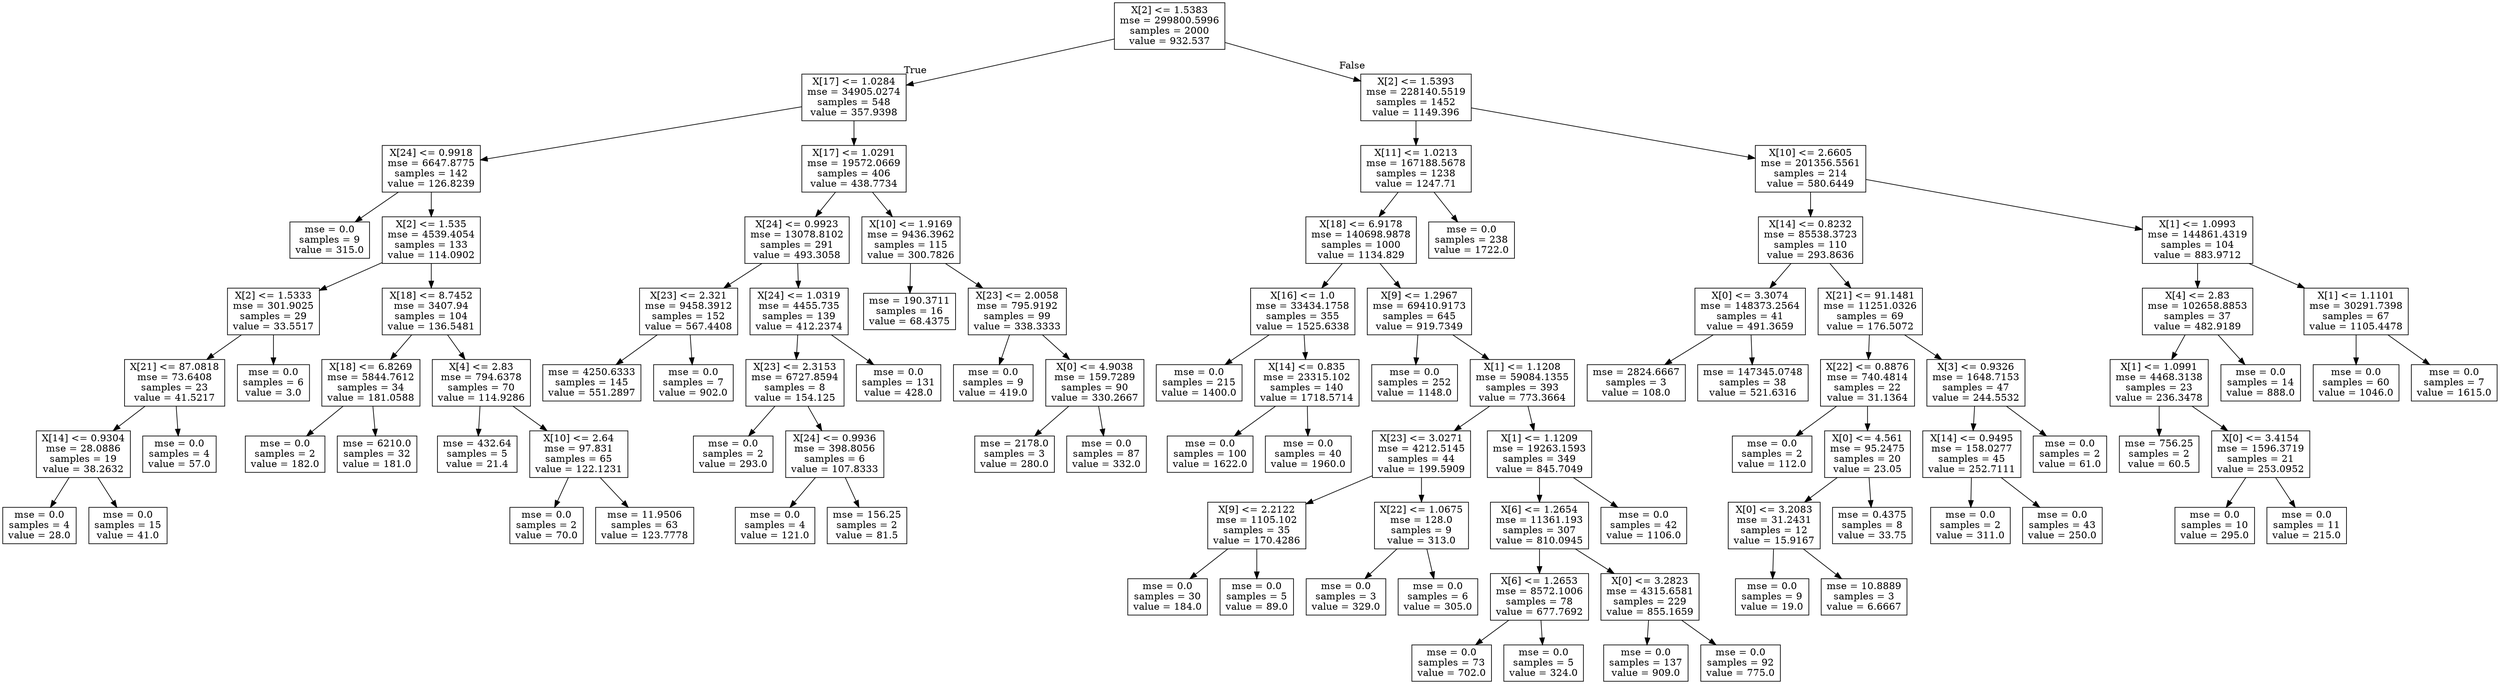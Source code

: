 digraph Tree {
node [shape=box] ;
0 [label="X[2] <= 1.5383\nmse = 299800.5996\nsamples = 2000\nvalue = 932.537"] ;
1 [label="X[17] <= 1.0284\nmse = 34905.0274\nsamples = 548\nvalue = 357.9398"] ;
0 -> 1 [labeldistance=2.5, labelangle=45, headlabel="True"] ;
2 [label="X[24] <= 0.9918\nmse = 6647.8775\nsamples = 142\nvalue = 126.8239"] ;
1 -> 2 ;
3 [label="mse = 0.0\nsamples = 9\nvalue = 315.0"] ;
2 -> 3 ;
4 [label="X[2] <= 1.535\nmse = 4539.4054\nsamples = 133\nvalue = 114.0902"] ;
2 -> 4 ;
5 [label="X[2] <= 1.5333\nmse = 301.9025\nsamples = 29\nvalue = 33.5517"] ;
4 -> 5 ;
6 [label="X[21] <= 87.0818\nmse = 73.6408\nsamples = 23\nvalue = 41.5217"] ;
5 -> 6 ;
7 [label="X[14] <= 0.9304\nmse = 28.0886\nsamples = 19\nvalue = 38.2632"] ;
6 -> 7 ;
8 [label="mse = 0.0\nsamples = 4\nvalue = 28.0"] ;
7 -> 8 ;
9 [label="mse = 0.0\nsamples = 15\nvalue = 41.0"] ;
7 -> 9 ;
10 [label="mse = 0.0\nsamples = 4\nvalue = 57.0"] ;
6 -> 10 ;
11 [label="mse = 0.0\nsamples = 6\nvalue = 3.0"] ;
5 -> 11 ;
12 [label="X[18] <= 8.7452\nmse = 3407.94\nsamples = 104\nvalue = 136.5481"] ;
4 -> 12 ;
13 [label="X[18] <= 6.8269\nmse = 5844.7612\nsamples = 34\nvalue = 181.0588"] ;
12 -> 13 ;
14 [label="mse = 0.0\nsamples = 2\nvalue = 182.0"] ;
13 -> 14 ;
15 [label="mse = 6210.0\nsamples = 32\nvalue = 181.0"] ;
13 -> 15 ;
16 [label="X[4] <= 2.83\nmse = 794.6378\nsamples = 70\nvalue = 114.9286"] ;
12 -> 16 ;
17 [label="mse = 432.64\nsamples = 5\nvalue = 21.4"] ;
16 -> 17 ;
18 [label="X[10] <= 2.64\nmse = 97.831\nsamples = 65\nvalue = 122.1231"] ;
16 -> 18 ;
19 [label="mse = 0.0\nsamples = 2\nvalue = 70.0"] ;
18 -> 19 ;
20 [label="mse = 11.9506\nsamples = 63\nvalue = 123.7778"] ;
18 -> 20 ;
21 [label="X[17] <= 1.0291\nmse = 19572.0669\nsamples = 406\nvalue = 438.7734"] ;
1 -> 21 ;
22 [label="X[24] <= 0.9923\nmse = 13078.8102\nsamples = 291\nvalue = 493.3058"] ;
21 -> 22 ;
23 [label="X[23] <= 2.321\nmse = 9458.3912\nsamples = 152\nvalue = 567.4408"] ;
22 -> 23 ;
24 [label="mse = 4250.6333\nsamples = 145\nvalue = 551.2897"] ;
23 -> 24 ;
25 [label="mse = 0.0\nsamples = 7\nvalue = 902.0"] ;
23 -> 25 ;
26 [label="X[24] <= 1.0319\nmse = 4455.735\nsamples = 139\nvalue = 412.2374"] ;
22 -> 26 ;
27 [label="X[23] <= 2.3153\nmse = 6727.8594\nsamples = 8\nvalue = 154.125"] ;
26 -> 27 ;
28 [label="mse = 0.0\nsamples = 2\nvalue = 293.0"] ;
27 -> 28 ;
29 [label="X[24] <= 0.9936\nmse = 398.8056\nsamples = 6\nvalue = 107.8333"] ;
27 -> 29 ;
30 [label="mse = 0.0\nsamples = 4\nvalue = 121.0"] ;
29 -> 30 ;
31 [label="mse = 156.25\nsamples = 2\nvalue = 81.5"] ;
29 -> 31 ;
32 [label="mse = 0.0\nsamples = 131\nvalue = 428.0"] ;
26 -> 32 ;
33 [label="X[10] <= 1.9169\nmse = 9436.3962\nsamples = 115\nvalue = 300.7826"] ;
21 -> 33 ;
34 [label="mse = 190.3711\nsamples = 16\nvalue = 68.4375"] ;
33 -> 34 ;
35 [label="X[23] <= 2.0058\nmse = 795.9192\nsamples = 99\nvalue = 338.3333"] ;
33 -> 35 ;
36 [label="mse = 0.0\nsamples = 9\nvalue = 419.0"] ;
35 -> 36 ;
37 [label="X[0] <= 4.9038\nmse = 159.7289\nsamples = 90\nvalue = 330.2667"] ;
35 -> 37 ;
38 [label="mse = 2178.0\nsamples = 3\nvalue = 280.0"] ;
37 -> 38 ;
39 [label="mse = 0.0\nsamples = 87\nvalue = 332.0"] ;
37 -> 39 ;
40 [label="X[2] <= 1.5393\nmse = 228140.5519\nsamples = 1452\nvalue = 1149.396"] ;
0 -> 40 [labeldistance=2.5, labelangle=-45, headlabel="False"] ;
41 [label="X[11] <= 1.0213\nmse = 167188.5678\nsamples = 1238\nvalue = 1247.71"] ;
40 -> 41 ;
42 [label="X[18] <= 6.9178\nmse = 140698.9878\nsamples = 1000\nvalue = 1134.829"] ;
41 -> 42 ;
43 [label="X[16] <= 1.0\nmse = 33434.1758\nsamples = 355\nvalue = 1525.6338"] ;
42 -> 43 ;
44 [label="mse = 0.0\nsamples = 215\nvalue = 1400.0"] ;
43 -> 44 ;
45 [label="X[14] <= 0.835\nmse = 23315.102\nsamples = 140\nvalue = 1718.5714"] ;
43 -> 45 ;
46 [label="mse = 0.0\nsamples = 100\nvalue = 1622.0"] ;
45 -> 46 ;
47 [label="mse = 0.0\nsamples = 40\nvalue = 1960.0"] ;
45 -> 47 ;
48 [label="X[9] <= 1.2967\nmse = 69410.9173\nsamples = 645\nvalue = 919.7349"] ;
42 -> 48 ;
49 [label="mse = 0.0\nsamples = 252\nvalue = 1148.0"] ;
48 -> 49 ;
50 [label="X[1] <= 1.1208\nmse = 59084.1355\nsamples = 393\nvalue = 773.3664"] ;
48 -> 50 ;
51 [label="X[23] <= 3.0271\nmse = 4212.5145\nsamples = 44\nvalue = 199.5909"] ;
50 -> 51 ;
52 [label="X[9] <= 2.2122\nmse = 1105.102\nsamples = 35\nvalue = 170.4286"] ;
51 -> 52 ;
53 [label="mse = 0.0\nsamples = 30\nvalue = 184.0"] ;
52 -> 53 ;
54 [label="mse = 0.0\nsamples = 5\nvalue = 89.0"] ;
52 -> 54 ;
55 [label="X[22] <= 1.0675\nmse = 128.0\nsamples = 9\nvalue = 313.0"] ;
51 -> 55 ;
56 [label="mse = 0.0\nsamples = 3\nvalue = 329.0"] ;
55 -> 56 ;
57 [label="mse = 0.0\nsamples = 6\nvalue = 305.0"] ;
55 -> 57 ;
58 [label="X[1] <= 1.1209\nmse = 19263.1593\nsamples = 349\nvalue = 845.7049"] ;
50 -> 58 ;
59 [label="X[6] <= 1.2654\nmse = 11361.193\nsamples = 307\nvalue = 810.0945"] ;
58 -> 59 ;
60 [label="X[6] <= 1.2653\nmse = 8572.1006\nsamples = 78\nvalue = 677.7692"] ;
59 -> 60 ;
61 [label="mse = 0.0\nsamples = 73\nvalue = 702.0"] ;
60 -> 61 ;
62 [label="mse = 0.0\nsamples = 5\nvalue = 324.0"] ;
60 -> 62 ;
63 [label="X[0] <= 3.2823\nmse = 4315.6581\nsamples = 229\nvalue = 855.1659"] ;
59 -> 63 ;
64 [label="mse = 0.0\nsamples = 137\nvalue = 909.0"] ;
63 -> 64 ;
65 [label="mse = 0.0\nsamples = 92\nvalue = 775.0"] ;
63 -> 65 ;
66 [label="mse = 0.0\nsamples = 42\nvalue = 1106.0"] ;
58 -> 66 ;
67 [label="mse = 0.0\nsamples = 238\nvalue = 1722.0"] ;
41 -> 67 ;
68 [label="X[10] <= 2.6605\nmse = 201356.5561\nsamples = 214\nvalue = 580.6449"] ;
40 -> 68 ;
69 [label="X[14] <= 0.8232\nmse = 85538.3723\nsamples = 110\nvalue = 293.8636"] ;
68 -> 69 ;
70 [label="X[0] <= 3.3074\nmse = 148373.2564\nsamples = 41\nvalue = 491.3659"] ;
69 -> 70 ;
71 [label="mse = 2824.6667\nsamples = 3\nvalue = 108.0"] ;
70 -> 71 ;
72 [label="mse = 147345.0748\nsamples = 38\nvalue = 521.6316"] ;
70 -> 72 ;
73 [label="X[21] <= 91.1481\nmse = 11251.0326\nsamples = 69\nvalue = 176.5072"] ;
69 -> 73 ;
74 [label="X[22] <= 0.8876\nmse = 740.4814\nsamples = 22\nvalue = 31.1364"] ;
73 -> 74 ;
75 [label="mse = 0.0\nsamples = 2\nvalue = 112.0"] ;
74 -> 75 ;
76 [label="X[0] <= 4.561\nmse = 95.2475\nsamples = 20\nvalue = 23.05"] ;
74 -> 76 ;
77 [label="X[0] <= 3.2083\nmse = 31.2431\nsamples = 12\nvalue = 15.9167"] ;
76 -> 77 ;
78 [label="mse = 0.0\nsamples = 9\nvalue = 19.0"] ;
77 -> 78 ;
79 [label="mse = 10.8889\nsamples = 3\nvalue = 6.6667"] ;
77 -> 79 ;
80 [label="mse = 0.4375\nsamples = 8\nvalue = 33.75"] ;
76 -> 80 ;
81 [label="X[3] <= 0.9326\nmse = 1648.7153\nsamples = 47\nvalue = 244.5532"] ;
73 -> 81 ;
82 [label="X[14] <= 0.9495\nmse = 158.0277\nsamples = 45\nvalue = 252.7111"] ;
81 -> 82 ;
83 [label="mse = 0.0\nsamples = 2\nvalue = 311.0"] ;
82 -> 83 ;
84 [label="mse = 0.0\nsamples = 43\nvalue = 250.0"] ;
82 -> 84 ;
85 [label="mse = 0.0\nsamples = 2\nvalue = 61.0"] ;
81 -> 85 ;
86 [label="X[1] <= 1.0993\nmse = 144861.4319\nsamples = 104\nvalue = 883.9712"] ;
68 -> 86 ;
87 [label="X[4] <= 2.83\nmse = 102658.8853\nsamples = 37\nvalue = 482.9189"] ;
86 -> 87 ;
88 [label="X[1] <= 1.0991\nmse = 4468.3138\nsamples = 23\nvalue = 236.3478"] ;
87 -> 88 ;
89 [label="mse = 756.25\nsamples = 2\nvalue = 60.5"] ;
88 -> 89 ;
90 [label="X[0] <= 3.4154\nmse = 1596.3719\nsamples = 21\nvalue = 253.0952"] ;
88 -> 90 ;
91 [label="mse = 0.0\nsamples = 10\nvalue = 295.0"] ;
90 -> 91 ;
92 [label="mse = 0.0\nsamples = 11\nvalue = 215.0"] ;
90 -> 92 ;
93 [label="mse = 0.0\nsamples = 14\nvalue = 888.0"] ;
87 -> 93 ;
94 [label="X[1] <= 1.1101\nmse = 30291.7398\nsamples = 67\nvalue = 1105.4478"] ;
86 -> 94 ;
95 [label="mse = 0.0\nsamples = 60\nvalue = 1046.0"] ;
94 -> 95 ;
96 [label="mse = 0.0\nsamples = 7\nvalue = 1615.0"] ;
94 -> 96 ;
}